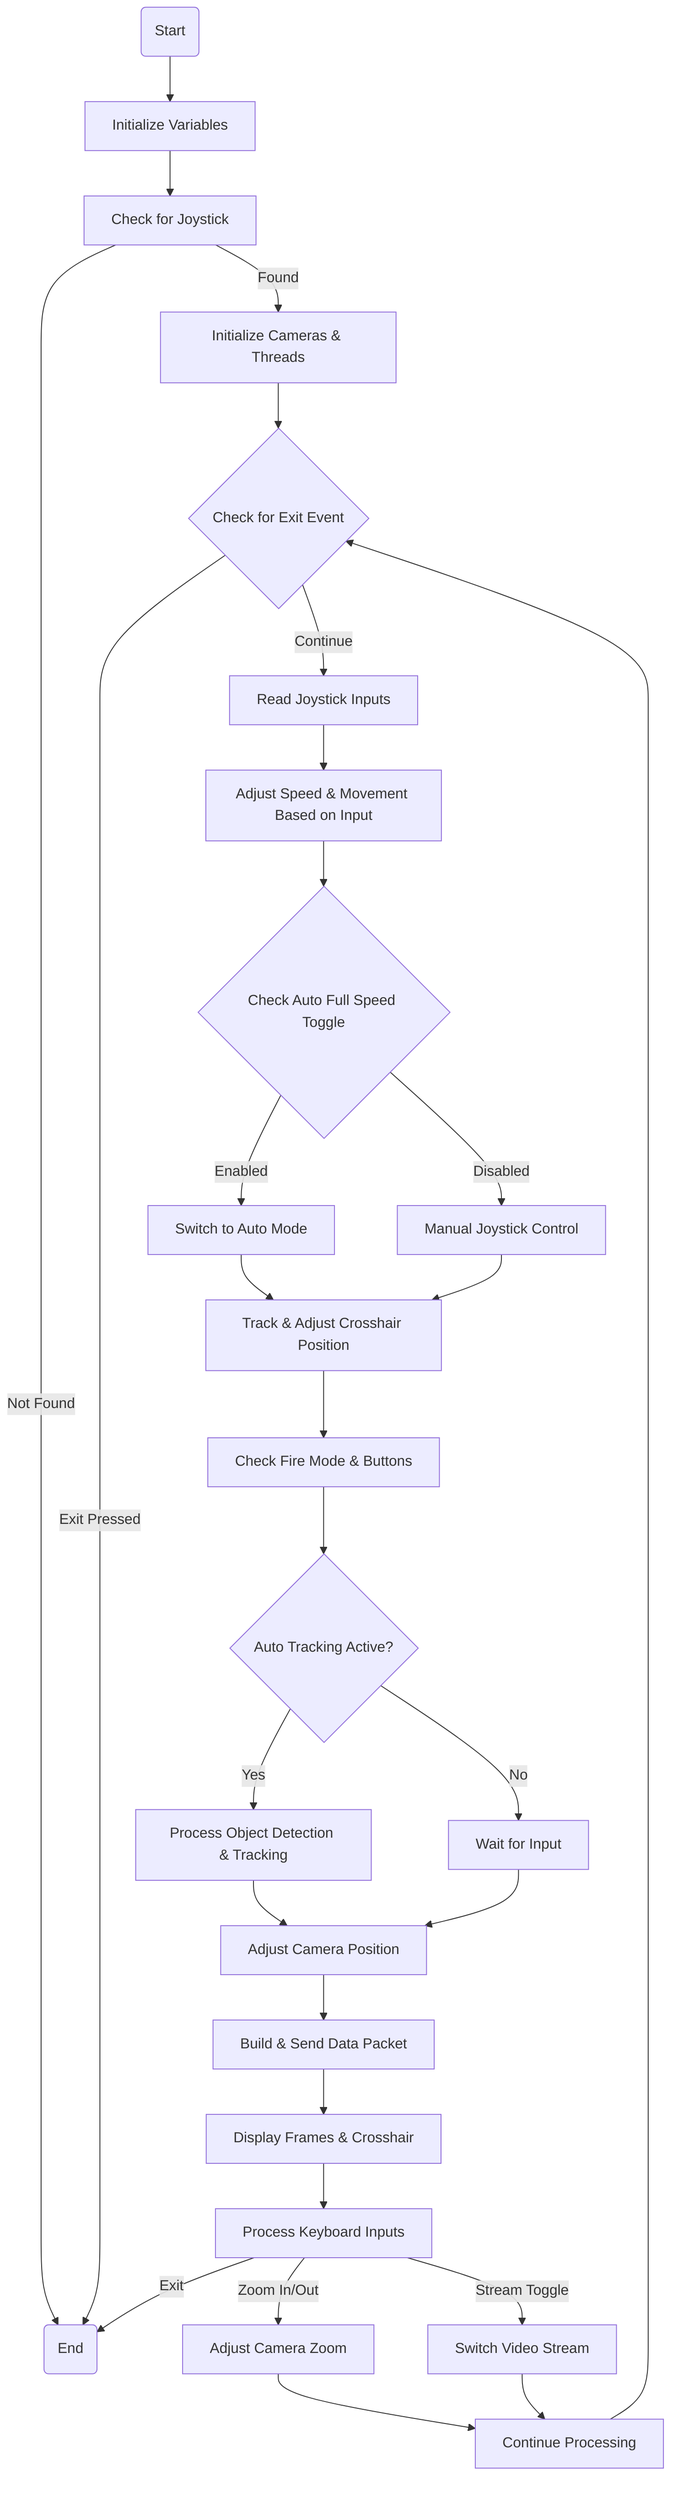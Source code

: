 graph TD;
A(Start) --> B[Initialize Variables];
B --> C[Check for Joystick];
C -- Found --> D[Initialize Cameras & Threads];
C -- Not Found --> Z[Exit Program];
D --> E{Check for Exit Event};
E -- Exit Pressed --> Z;
E -- Continue --> F[Read Joystick Inputs];
F --> G[Adjust Speed & Movement Based on Input];
G --> H{Check Auto Full Speed Toggle};
H -- Enabled --> I[Switch to Auto Mode];
H -- Disabled --> J[Manual Joystick Control];
I --> K[Track & Adjust Crosshair Position];
J --> K;
K --> L[Check Fire Mode & Buttons];
L --> M{Auto Tracking Active?};
M -- Yes --> N[Process Object Detection & Tracking];
M -- No --> O[Wait for Input];
N --> P[Adjust Camera Position];
O --> P;
P --> Q[Build & Send Data Packet];
Q --> R[Display Frames & Crosshair];
R --> S[Process Keyboard Inputs];
S -- Zoom In/Out --> T[Adjust Camera Zoom];
S -- Stream Toggle --> U[Switch Video Stream];
S -- Exit --> Z;
T --> V[Continue Processing];
U --> V;
V --> E;
Z(End);